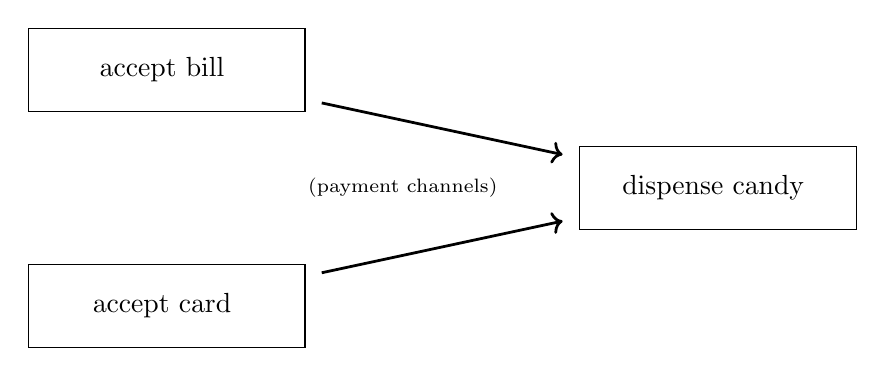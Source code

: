 \begin{tikzpicture}
  \node at (-4,1.5) [align=center,draw,minimum height=30pt,minimum width=100pt] (bill) {
    accept bill
  };

  \node at (-4,-1.5) [align=center,draw,minimum height=30pt,minimum width=100pt] (card) {
    accept card
  };

  \node at (3,0) [align=center,draw,minimum height=30pt,minimum width=100pt] (dispense) {
    dispense candy
  };

  \node at (-1,0) (channels) {
    \scriptsize (payment channels)
  };

  \draw[->,line width=1pt, shorten <=6pt, shorten >=6pt] (bill) -- (dispense);
  \draw[->,line width=1pt, shorten <=6pt, shorten >=6pt] (card) -- (dispense);
\end{tikzpicture}
